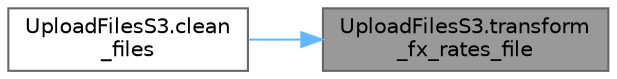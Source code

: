 digraph "UploadFilesS3.transform_fx_rates_file"
{
 // LATEX_PDF_SIZE
  bgcolor="transparent";
  edge [fontname=Helvetica,fontsize=10,labelfontname=Helvetica,labelfontsize=10];
  node [fontname=Helvetica,fontsize=10,shape=box,height=0.2,width=0.4];
  rankdir="RL";
  Node1 [id="Node000001",label="UploadFilesS3.transform\l_fx_rates_file",height=0.2,width=0.4,color="gray40", fillcolor="grey60", style="filled", fontcolor="black",tooltip=" "];
  Node1 -> Node2 [id="edge1_Node000001_Node000002",dir="back",color="steelblue1",style="solid",tooltip=" "];
  Node2 [id="Node000002",label="UploadFilesS3.clean\l_files",height=0.2,width=0.4,color="grey40", fillcolor="white", style="filled",URL="$namespace_upload_files_s3.html#a57f56cd91f1a76d464bb3b0212658bd8",tooltip=" "];
}
